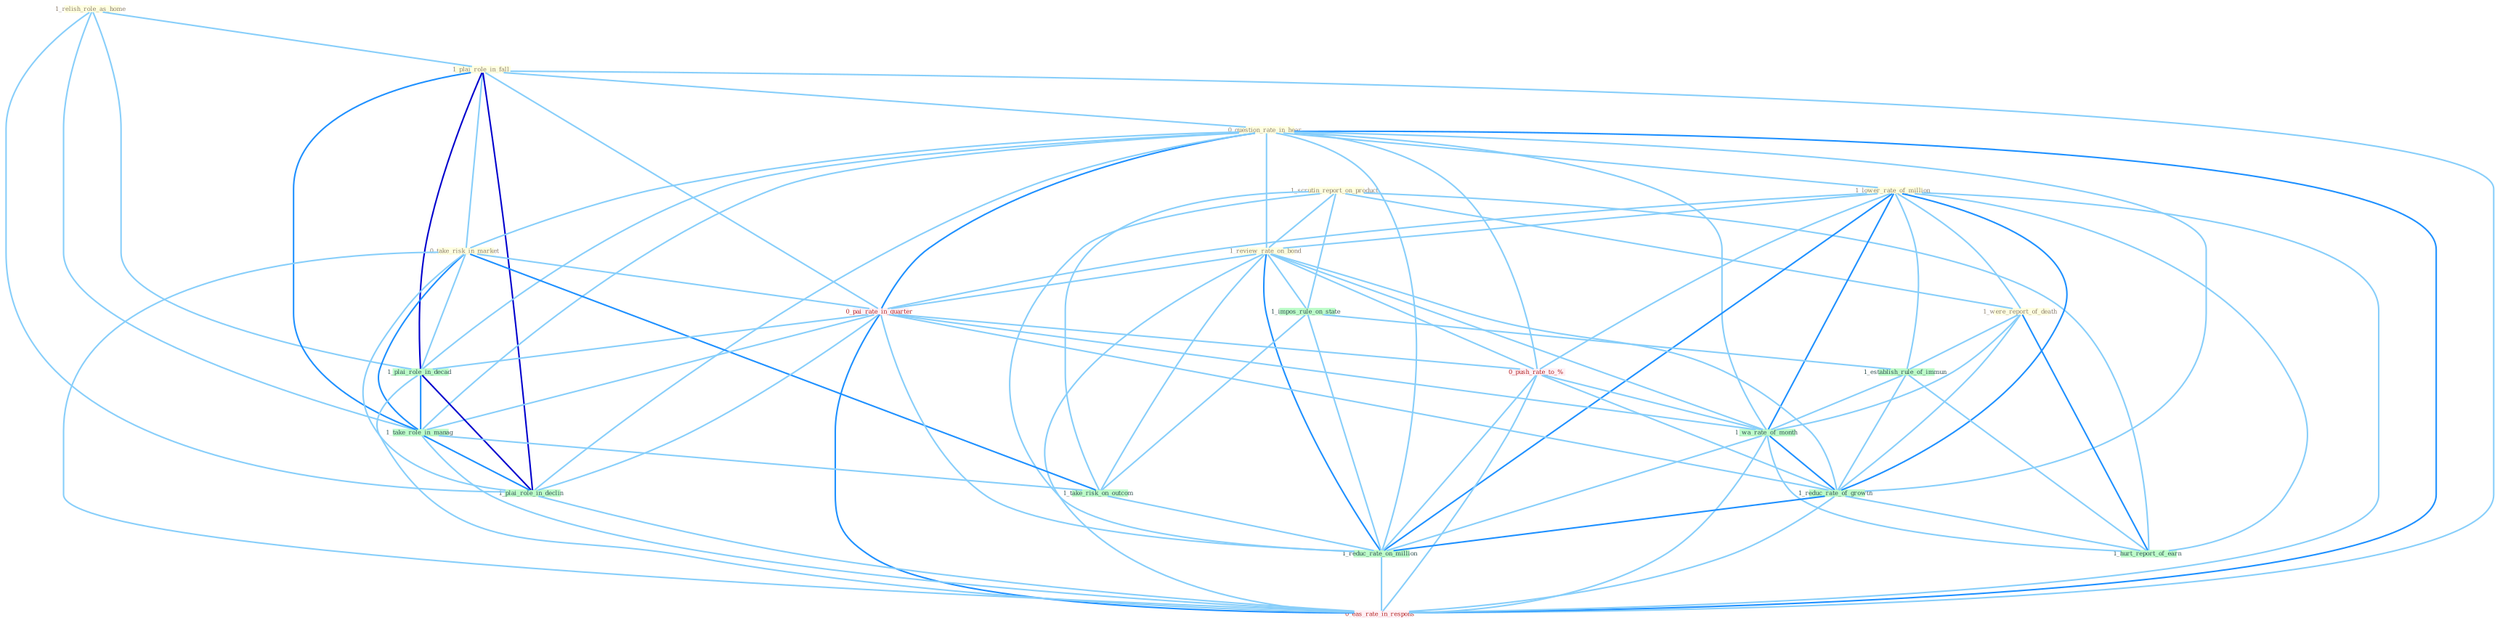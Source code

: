 Graph G{ 
    node
    [shape=polygon,style=filled,width=.5,height=.06,color="#BDFCC9",fixedsize=true,fontsize=4,
    fontcolor="#2f4f4f"];
    {node
    [color="#ffffe0", fontcolor="#8b7d6b"] "1_relish_role_as_home " "1_plai_role_in_fall " "1_scrutin_report_on_product " "0_question_rate_in_hear " "1_lower_rate_of_million " "1_review_rate_on_bond " "0_take_risk_in_market " "1_were_report_of_death "}
{node [color="#fff0f5", fontcolor="#b22222"] "0_pai_rate_in_quarter " "0_push_rate_to_% " "0_eas_rate_in_respons "}
edge [color="#B0E2FF"];

	"1_relish_role_as_home " -- "1_plai_role_in_fall " [w="1", color="#87cefa" ];
	"1_relish_role_as_home " -- "1_plai_role_in_decad " [w="1", color="#87cefa" ];
	"1_relish_role_as_home " -- "1_take_role_in_manag " [w="1", color="#87cefa" ];
	"1_relish_role_as_home " -- "1_plai_role_in_declin " [w="1", color="#87cefa" ];
	"1_plai_role_in_fall " -- "0_question_rate_in_hear " [w="1", color="#87cefa" ];
	"1_plai_role_in_fall " -- "0_take_risk_in_market " [w="1", color="#87cefa" ];
	"1_plai_role_in_fall " -- "0_pai_rate_in_quarter " [w="1", color="#87cefa" ];
	"1_plai_role_in_fall " -- "1_plai_role_in_decad " [w="3", color="#0000cd" , len=0.6];
	"1_plai_role_in_fall " -- "1_take_role_in_manag " [w="2", color="#1e90ff" , len=0.8];
	"1_plai_role_in_fall " -- "1_plai_role_in_declin " [w="3", color="#0000cd" , len=0.6];
	"1_plai_role_in_fall " -- "0_eas_rate_in_respons " [w="1", color="#87cefa" ];
	"1_scrutin_report_on_product " -- "1_review_rate_on_bond " [w="1", color="#87cefa" ];
	"1_scrutin_report_on_product " -- "1_were_report_of_death " [w="1", color="#87cefa" ];
	"1_scrutin_report_on_product " -- "1_impos_rule_on_state " [w="1", color="#87cefa" ];
	"1_scrutin_report_on_product " -- "1_take_risk_on_outcom " [w="1", color="#87cefa" ];
	"1_scrutin_report_on_product " -- "1_reduc_rate_on_million " [w="1", color="#87cefa" ];
	"1_scrutin_report_on_product " -- "1_hurt_report_of_earn " [w="1", color="#87cefa" ];
	"0_question_rate_in_hear " -- "1_lower_rate_of_million " [w="1", color="#87cefa" ];
	"0_question_rate_in_hear " -- "1_review_rate_on_bond " [w="1", color="#87cefa" ];
	"0_question_rate_in_hear " -- "0_take_risk_in_market " [w="1", color="#87cefa" ];
	"0_question_rate_in_hear " -- "0_pai_rate_in_quarter " [w="2", color="#1e90ff" , len=0.8];
	"0_question_rate_in_hear " -- "0_push_rate_to_% " [w="1", color="#87cefa" ];
	"0_question_rate_in_hear " -- "1_plai_role_in_decad " [w="1", color="#87cefa" ];
	"0_question_rate_in_hear " -- "1_take_role_in_manag " [w="1", color="#87cefa" ];
	"0_question_rate_in_hear " -- "1_plai_role_in_declin " [w="1", color="#87cefa" ];
	"0_question_rate_in_hear " -- "1_wa_rate_of_month " [w="1", color="#87cefa" ];
	"0_question_rate_in_hear " -- "1_reduc_rate_of_growth " [w="1", color="#87cefa" ];
	"0_question_rate_in_hear " -- "1_reduc_rate_on_million " [w="1", color="#87cefa" ];
	"0_question_rate_in_hear " -- "0_eas_rate_in_respons " [w="2", color="#1e90ff" , len=0.8];
	"1_lower_rate_of_million " -- "1_review_rate_on_bond " [w="1", color="#87cefa" ];
	"1_lower_rate_of_million " -- "1_were_report_of_death " [w="1", color="#87cefa" ];
	"1_lower_rate_of_million " -- "0_pai_rate_in_quarter " [w="1", color="#87cefa" ];
	"1_lower_rate_of_million " -- "0_push_rate_to_% " [w="1", color="#87cefa" ];
	"1_lower_rate_of_million " -- "1_establish_rule_of_immun " [w="1", color="#87cefa" ];
	"1_lower_rate_of_million " -- "1_wa_rate_of_month " [w="2", color="#1e90ff" , len=0.8];
	"1_lower_rate_of_million " -- "1_reduc_rate_of_growth " [w="2", color="#1e90ff" , len=0.8];
	"1_lower_rate_of_million " -- "1_reduc_rate_on_million " [w="2", color="#1e90ff" , len=0.8];
	"1_lower_rate_of_million " -- "1_hurt_report_of_earn " [w="1", color="#87cefa" ];
	"1_lower_rate_of_million " -- "0_eas_rate_in_respons " [w="1", color="#87cefa" ];
	"1_review_rate_on_bond " -- "1_impos_rule_on_state " [w="1", color="#87cefa" ];
	"1_review_rate_on_bond " -- "0_pai_rate_in_quarter " [w="1", color="#87cefa" ];
	"1_review_rate_on_bond " -- "0_push_rate_to_% " [w="1", color="#87cefa" ];
	"1_review_rate_on_bond " -- "1_take_risk_on_outcom " [w="1", color="#87cefa" ];
	"1_review_rate_on_bond " -- "1_wa_rate_of_month " [w="1", color="#87cefa" ];
	"1_review_rate_on_bond " -- "1_reduc_rate_of_growth " [w="1", color="#87cefa" ];
	"1_review_rate_on_bond " -- "1_reduc_rate_on_million " [w="2", color="#1e90ff" , len=0.8];
	"1_review_rate_on_bond " -- "0_eas_rate_in_respons " [w="1", color="#87cefa" ];
	"0_take_risk_in_market " -- "0_pai_rate_in_quarter " [w="1", color="#87cefa" ];
	"0_take_risk_in_market " -- "1_plai_role_in_decad " [w="1", color="#87cefa" ];
	"0_take_risk_in_market " -- "1_take_role_in_manag " [w="2", color="#1e90ff" , len=0.8];
	"0_take_risk_in_market " -- "1_take_risk_on_outcom " [w="2", color="#1e90ff" , len=0.8];
	"0_take_risk_in_market " -- "1_plai_role_in_declin " [w="1", color="#87cefa" ];
	"0_take_risk_in_market " -- "0_eas_rate_in_respons " [w="1", color="#87cefa" ];
	"1_were_report_of_death " -- "1_establish_rule_of_immun " [w="1", color="#87cefa" ];
	"1_were_report_of_death " -- "1_wa_rate_of_month " [w="1", color="#87cefa" ];
	"1_were_report_of_death " -- "1_reduc_rate_of_growth " [w="1", color="#87cefa" ];
	"1_were_report_of_death " -- "1_hurt_report_of_earn " [w="2", color="#1e90ff" , len=0.8];
	"1_impos_rule_on_state " -- "1_take_risk_on_outcom " [w="1", color="#87cefa" ];
	"1_impos_rule_on_state " -- "1_establish_rule_of_immun " [w="1", color="#87cefa" ];
	"1_impos_rule_on_state " -- "1_reduc_rate_on_million " [w="1", color="#87cefa" ];
	"0_pai_rate_in_quarter " -- "0_push_rate_to_% " [w="1", color="#87cefa" ];
	"0_pai_rate_in_quarter " -- "1_plai_role_in_decad " [w="1", color="#87cefa" ];
	"0_pai_rate_in_quarter " -- "1_take_role_in_manag " [w="1", color="#87cefa" ];
	"0_pai_rate_in_quarter " -- "1_plai_role_in_declin " [w="1", color="#87cefa" ];
	"0_pai_rate_in_quarter " -- "1_wa_rate_of_month " [w="1", color="#87cefa" ];
	"0_pai_rate_in_quarter " -- "1_reduc_rate_of_growth " [w="1", color="#87cefa" ];
	"0_pai_rate_in_quarter " -- "1_reduc_rate_on_million " [w="1", color="#87cefa" ];
	"0_pai_rate_in_quarter " -- "0_eas_rate_in_respons " [w="2", color="#1e90ff" , len=0.8];
	"0_push_rate_to_% " -- "1_wa_rate_of_month " [w="1", color="#87cefa" ];
	"0_push_rate_to_% " -- "1_reduc_rate_of_growth " [w="1", color="#87cefa" ];
	"0_push_rate_to_% " -- "1_reduc_rate_on_million " [w="1", color="#87cefa" ];
	"0_push_rate_to_% " -- "0_eas_rate_in_respons " [w="1", color="#87cefa" ];
	"1_plai_role_in_decad " -- "1_take_role_in_manag " [w="2", color="#1e90ff" , len=0.8];
	"1_plai_role_in_decad " -- "1_plai_role_in_declin " [w="3", color="#0000cd" , len=0.6];
	"1_plai_role_in_decad " -- "0_eas_rate_in_respons " [w="1", color="#87cefa" ];
	"1_take_role_in_manag " -- "1_take_risk_on_outcom " [w="1", color="#87cefa" ];
	"1_take_role_in_manag " -- "1_plai_role_in_declin " [w="2", color="#1e90ff" , len=0.8];
	"1_take_role_in_manag " -- "0_eas_rate_in_respons " [w="1", color="#87cefa" ];
	"1_take_risk_on_outcom " -- "1_reduc_rate_on_million " [w="1", color="#87cefa" ];
	"1_establish_rule_of_immun " -- "1_wa_rate_of_month " [w="1", color="#87cefa" ];
	"1_establish_rule_of_immun " -- "1_reduc_rate_of_growth " [w="1", color="#87cefa" ];
	"1_establish_rule_of_immun " -- "1_hurt_report_of_earn " [w="1", color="#87cefa" ];
	"1_plai_role_in_declin " -- "0_eas_rate_in_respons " [w="1", color="#87cefa" ];
	"1_wa_rate_of_month " -- "1_reduc_rate_of_growth " [w="2", color="#1e90ff" , len=0.8];
	"1_wa_rate_of_month " -- "1_reduc_rate_on_million " [w="1", color="#87cefa" ];
	"1_wa_rate_of_month " -- "1_hurt_report_of_earn " [w="1", color="#87cefa" ];
	"1_wa_rate_of_month " -- "0_eas_rate_in_respons " [w="1", color="#87cefa" ];
	"1_reduc_rate_of_growth " -- "1_reduc_rate_on_million " [w="2", color="#1e90ff" , len=0.8];
	"1_reduc_rate_of_growth " -- "1_hurt_report_of_earn " [w="1", color="#87cefa" ];
	"1_reduc_rate_of_growth " -- "0_eas_rate_in_respons " [w="1", color="#87cefa" ];
	"1_reduc_rate_on_million " -- "0_eas_rate_in_respons " [w="1", color="#87cefa" ];
}